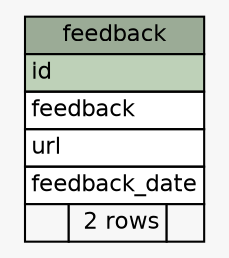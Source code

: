 // dot 2.30.1 on Linux 3.10.0-1127.19.1.el7.x86_64
// SchemaSpy rev 590
digraph "feedback" {
  graph [
    rankdir="RL"
    bgcolor="#f7f7f7"
    nodesep="0.18"
    ranksep="0.46"
    fontname="Helvetica"
    fontsize="11"
  ];
  node [
    fontname="Helvetica"
    fontsize="11"
    shape="plaintext"
  ];
  edge [
    arrowsize="0.8"
  ];
  "feedback" [
    label=<
    <TABLE BORDER="0" CELLBORDER="1" CELLSPACING="0" BGCOLOR="#ffffff">
      <TR><TD COLSPAN="3" BGCOLOR="#9bab96" ALIGN="CENTER">feedback</TD></TR>
      <TR><TD PORT="id" COLSPAN="3" BGCOLOR="#bed1b8" ALIGN="LEFT">id</TD></TR>
      <TR><TD PORT="feedback" COLSPAN="3" ALIGN="LEFT">feedback</TD></TR>
      <TR><TD PORT="url" COLSPAN="3" ALIGN="LEFT">url</TD></TR>
      <TR><TD PORT="feedback_date" COLSPAN="3" ALIGN="LEFT">feedback_date</TD></TR>
      <TR><TD ALIGN="LEFT" BGCOLOR="#f7f7f7">  </TD><TD ALIGN="RIGHT" BGCOLOR="#f7f7f7">2 rows</TD><TD ALIGN="RIGHT" BGCOLOR="#f7f7f7">  </TD></TR>
    </TABLE>>
    URL="tables/feedback.html"
    tooltip="feedback"
  ];
}

